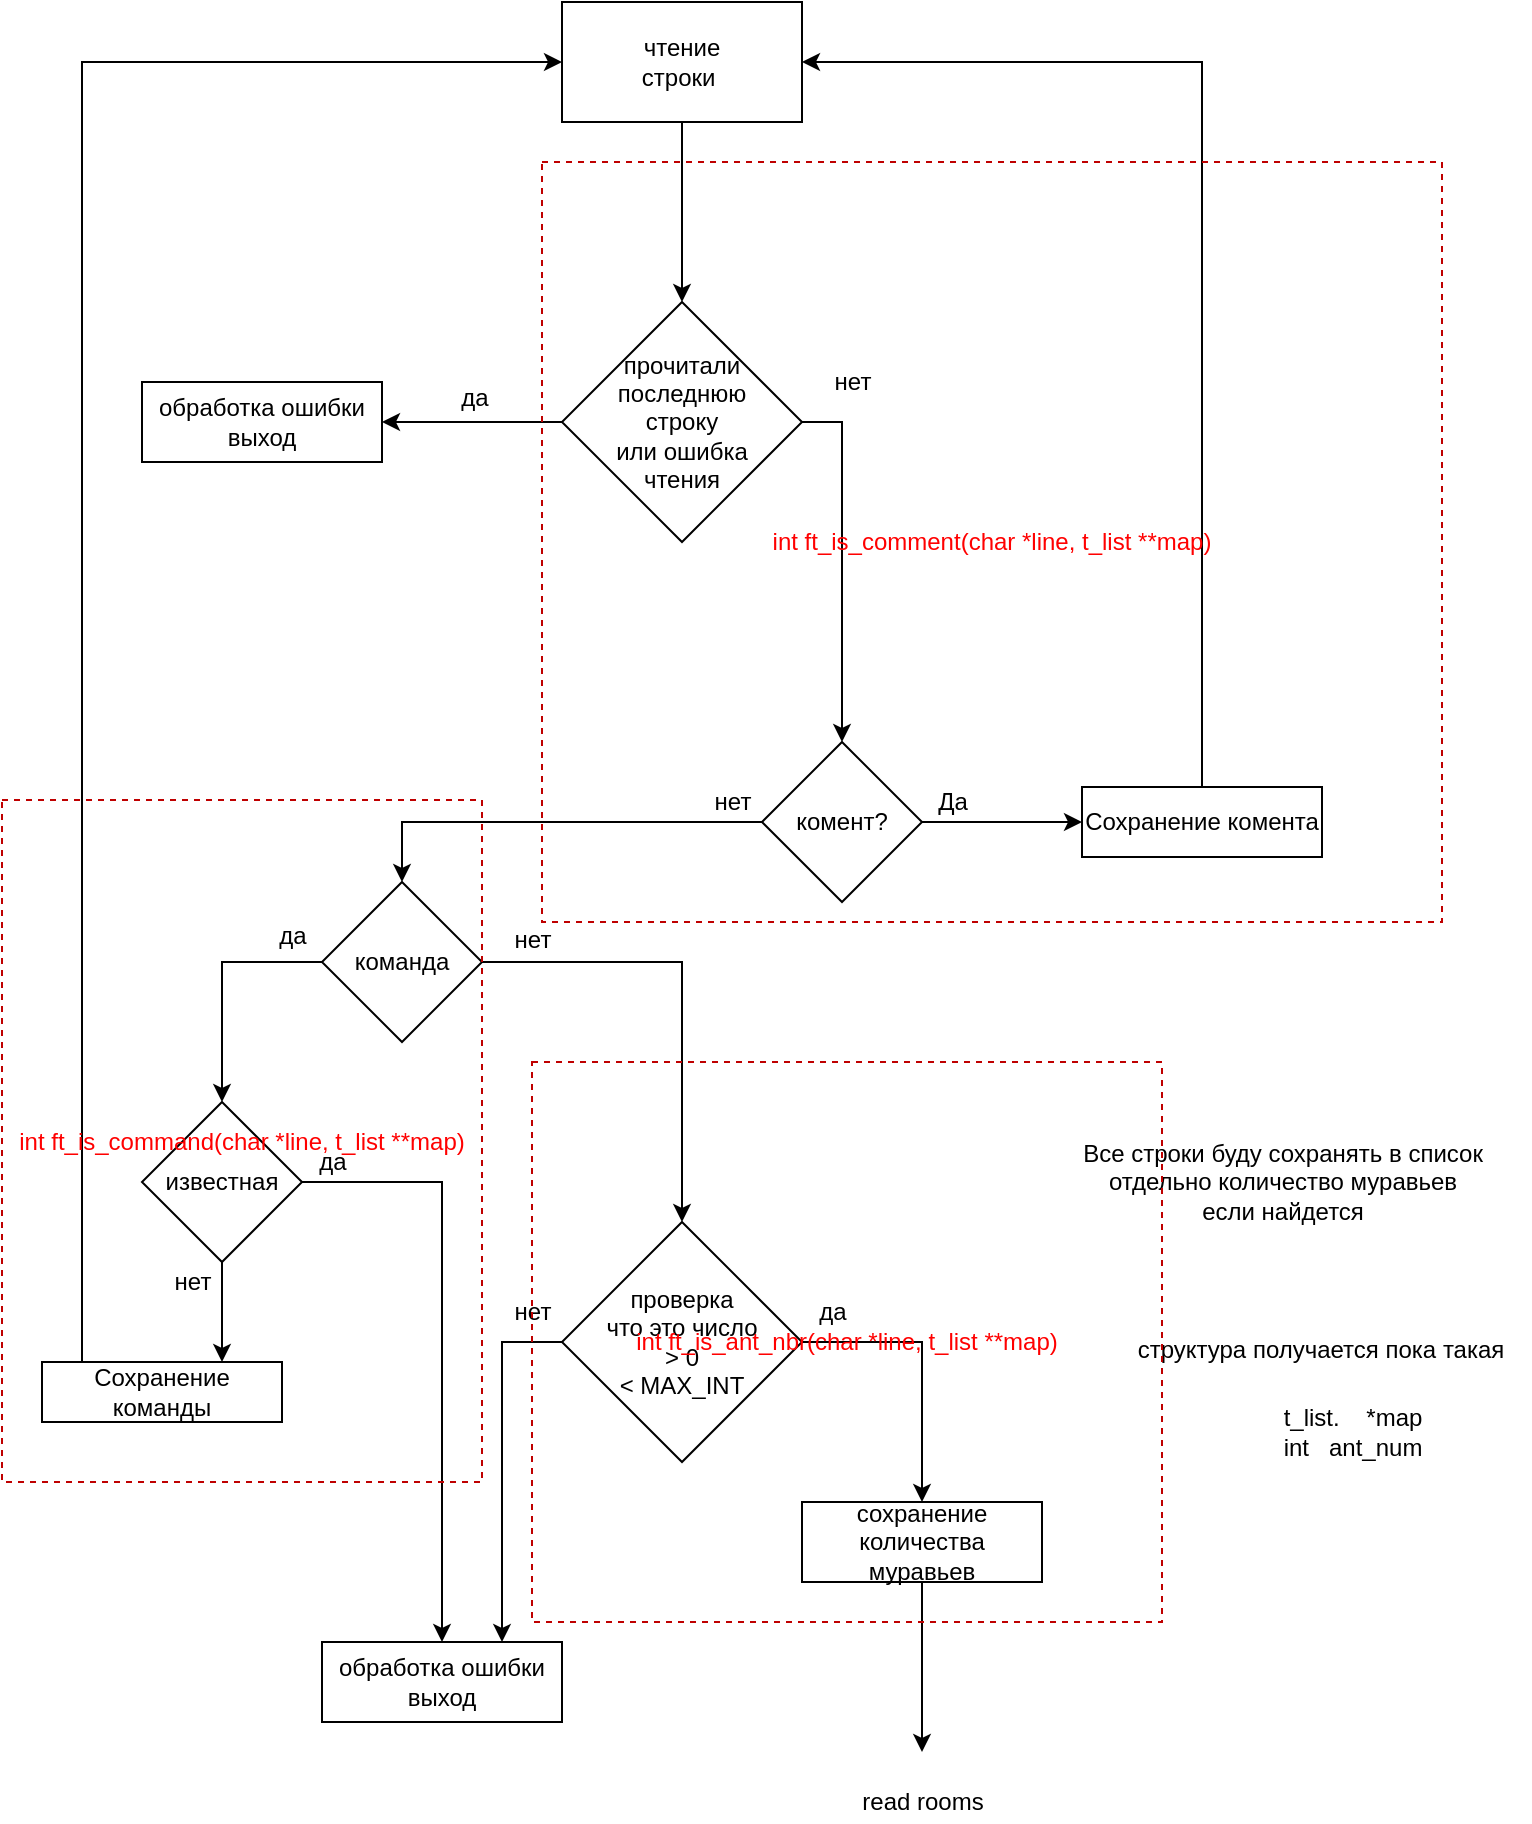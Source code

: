 <mxfile version="12.6.5" type="device" pages="4"><diagram id="mUdUbwiuOMYsVEFY_7jg" name="ft_map_read_ants"><mxGraphModel dx="1106" dy="861" grid="1" gridSize="10" guides="1" tooltips="1" connect="1" arrows="1" fold="1" page="1" pageScale="1" pageWidth="827" pageHeight="1169" math="0" shadow="0"><root><mxCell id="0"/><mxCell id="1" parent="0"/><mxCell id="KzQD66pSkWZfuL0t4W-g-1" style="edgeStyle=orthogonalEdgeStyle;rounded=0;orthogonalLoop=1;jettySize=auto;html=1;entryX=0.5;entryY=0;entryDx=0;entryDy=0;" parent="1" source="KzQD66pSkWZfuL0t4W-g-2" target="KzQD66pSkWZfuL0t4W-g-36" edge="1"><mxGeometry relative="1" as="geometry"/></mxCell><mxCell id="KzQD66pSkWZfuL0t4W-g-2" value="чтение&lt;br&gt;строки&amp;nbsp;" style="rounded=0;whiteSpace=wrap;html=1;" parent="1" vertex="1"><mxGeometry x="280" y="80" width="120" height="60" as="geometry"/></mxCell><mxCell id="KzQD66pSkWZfuL0t4W-g-3" style="edgeStyle=orthogonalEdgeStyle;rounded=0;orthogonalLoop=1;jettySize=auto;html=1;entryX=0.5;entryY=0;entryDx=0;entryDy=0;" parent="1" source="KzQD66pSkWZfuL0t4W-g-5" target="KzQD66pSkWZfuL0t4W-g-10" edge="1"><mxGeometry relative="1" as="geometry"><mxPoint x="460" y="830" as="targetPoint"/><Array as="points"><mxPoint x="460" y="750"/></Array></mxGeometry></mxCell><mxCell id="KzQD66pSkWZfuL0t4W-g-4" style="edgeStyle=orthogonalEdgeStyle;rounded=0;orthogonalLoop=1;jettySize=auto;html=1;exitX=0;exitY=0.5;exitDx=0;exitDy=0;" parent="1" source="KzQD66pSkWZfuL0t4W-g-5" target="KzQD66pSkWZfuL0t4W-g-8" edge="1"><mxGeometry relative="1" as="geometry"><mxPoint x="250" y="750" as="targetPoint"/><Array as="points"><mxPoint x="250" y="750"/></Array></mxGeometry></mxCell><mxCell id="KzQD66pSkWZfuL0t4W-g-5" value="&lt;span style=&quot;white-space: normal&quot;&gt;проверка &lt;br&gt;что это число&lt;br&gt;&amp;gt; 0&lt;br&gt;&amp;lt; MAX_INT&lt;br&gt;&lt;/span&gt;" style="rhombus;whiteSpace=wrap;html=1;" parent="1" vertex="1"><mxGeometry x="280" y="690" width="120" height="120" as="geometry"/></mxCell><mxCell id="KzQD66pSkWZfuL0t4W-g-6" value="да" style="text;html=1;align=center;verticalAlign=middle;resizable=0;points=[];autosize=1;" parent="1" vertex="1"><mxGeometry x="400" y="725" width="30" height="20" as="geometry"/></mxCell><mxCell id="KzQD66pSkWZfuL0t4W-g-7" value="нет" style="text;html=1;align=center;verticalAlign=middle;resizable=0;points=[];autosize=1;" parent="1" vertex="1"><mxGeometry x="250" y="725" width="30" height="20" as="geometry"/></mxCell><mxCell id="KzQD66pSkWZfuL0t4W-g-8" value="обработка ошибки&lt;br&gt;выход" style="rounded=0;whiteSpace=wrap;html=1;" parent="1" vertex="1"><mxGeometry x="160" y="900" width="120" height="40" as="geometry"/></mxCell><mxCell id="KzQD66pSkWZfuL0t4W-g-9" style="edgeStyle=orthogonalEdgeStyle;rounded=0;orthogonalLoop=1;jettySize=auto;html=1;" parent="1" source="KzQD66pSkWZfuL0t4W-g-10" edge="1"><mxGeometry relative="1" as="geometry"><mxPoint x="460" y="955" as="targetPoint"/></mxGeometry></mxCell><mxCell id="KzQD66pSkWZfuL0t4W-g-10" value="сохранение&lt;br&gt;количества&lt;br&gt;муравьев" style="rounded=0;whiteSpace=wrap;html=1;" parent="1" vertex="1"><mxGeometry x="400" y="830" width="120" height="40" as="geometry"/></mxCell><mxCell id="KzQD66pSkWZfuL0t4W-g-11" style="edgeStyle=orthogonalEdgeStyle;rounded=0;orthogonalLoop=1;jettySize=auto;html=1;" parent="1" source="KzQD66pSkWZfuL0t4W-g-13" target="KzQD66pSkWZfuL0t4W-g-17" edge="1"><mxGeometry relative="1" as="geometry"><mxPoint x="540" y="490" as="targetPoint"/></mxGeometry></mxCell><mxCell id="KzQD66pSkWZfuL0t4W-g-12" style="edgeStyle=orthogonalEdgeStyle;rounded=0;orthogonalLoop=1;jettySize=auto;html=1;entryX=0.5;entryY=0;entryDx=0;entryDy=0;" parent="1" source="KzQD66pSkWZfuL0t4W-g-13" target="KzQD66pSkWZfuL0t4W-g-20" edge="1"><mxGeometry relative="1" as="geometry"><mxPoint x="280" y="490" as="targetPoint"/></mxGeometry></mxCell><mxCell id="KzQD66pSkWZfuL0t4W-g-13" value="комент?" style="rhombus;whiteSpace=wrap;html=1;" parent="1" vertex="1"><mxGeometry x="380" y="450" width="80" height="80" as="geometry"/></mxCell><mxCell id="KzQD66pSkWZfuL0t4W-g-14" value="Да" style="text;html=1;align=center;verticalAlign=middle;resizable=0;points=[];autosize=1;" parent="1" vertex="1"><mxGeometry x="460" y="470" width="30" height="20" as="geometry"/></mxCell><mxCell id="KzQD66pSkWZfuL0t4W-g-15" value="нет" style="text;html=1;align=center;verticalAlign=middle;resizable=0;points=[];autosize=1;" parent="1" vertex="1"><mxGeometry x="350" y="470" width="30" height="20" as="geometry"/></mxCell><mxCell id="KzQD66pSkWZfuL0t4W-g-16" style="edgeStyle=orthogonalEdgeStyle;rounded=0;orthogonalLoop=1;jettySize=auto;html=1;entryX=1;entryY=0.5;entryDx=0;entryDy=0;" parent="1" source="KzQD66pSkWZfuL0t4W-g-17" target="KzQD66pSkWZfuL0t4W-g-2" edge="1"><mxGeometry relative="1" as="geometry"><Array as="points"><mxPoint x="600" y="110"/></Array></mxGeometry></mxCell><mxCell id="KzQD66pSkWZfuL0t4W-g-17" value="Сохранение комента" style="rounded=0;whiteSpace=wrap;html=1;" parent="1" vertex="1"><mxGeometry x="540" y="472.5" width="120" height="35" as="geometry"/></mxCell><mxCell id="KzQD66pSkWZfuL0t4W-g-18" style="edgeStyle=orthogonalEdgeStyle;rounded=0;orthogonalLoop=1;jettySize=auto;html=1;entryX=0.5;entryY=0;entryDx=0;entryDy=0;" parent="1" source="KzQD66pSkWZfuL0t4W-g-20" target="KzQD66pSkWZfuL0t4W-g-5" edge="1"><mxGeometry relative="1" as="geometry"><mxPoint x="360" y="590" as="targetPoint"/></mxGeometry></mxCell><mxCell id="KzQD66pSkWZfuL0t4W-g-19" style="edgeStyle=orthogonalEdgeStyle;rounded=0;orthogonalLoop=1;jettySize=auto;html=1;entryX=0.5;entryY=0;entryDx=0;entryDy=0;" parent="1" source="KzQD66pSkWZfuL0t4W-g-20" target="KzQD66pSkWZfuL0t4W-g-25" edge="1"><mxGeometry relative="1" as="geometry"/></mxCell><mxCell id="KzQD66pSkWZfuL0t4W-g-20" value="команда" style="rhombus;whiteSpace=wrap;html=1;" parent="1" vertex="1"><mxGeometry x="160" y="520" width="80" height="80" as="geometry"/></mxCell><mxCell id="KzQD66pSkWZfuL0t4W-g-21" value="да" style="text;html=1;align=center;verticalAlign=middle;resizable=0;points=[];autosize=1;" parent="1" vertex="1"><mxGeometry x="130" y="537" width="30" height="20" as="geometry"/></mxCell><mxCell id="KzQD66pSkWZfuL0t4W-g-22" value="нет" style="text;html=1;align=center;verticalAlign=middle;resizable=0;points=[];autosize=1;" parent="1" vertex="1"><mxGeometry x="250" y="539" width="30" height="20" as="geometry"/></mxCell><mxCell id="KzQD66pSkWZfuL0t4W-g-23" style="edgeStyle=orthogonalEdgeStyle;rounded=0;orthogonalLoop=1;jettySize=auto;html=1;entryX=0.5;entryY=0;entryDx=0;entryDy=0;" parent="1" source="KzQD66pSkWZfuL0t4W-g-25" target="KzQD66pSkWZfuL0t4W-g-8" edge="1"><mxGeometry relative="1" as="geometry"><mxPoint x="230" y="700" as="targetPoint"/></mxGeometry></mxCell><mxCell id="KzQD66pSkWZfuL0t4W-g-24" style="edgeStyle=orthogonalEdgeStyle;rounded=0;orthogonalLoop=1;jettySize=auto;html=1;entryX=0.75;entryY=0;entryDx=0;entryDy=0;" parent="1" source="KzQD66pSkWZfuL0t4W-g-25" target="KzQD66pSkWZfuL0t4W-g-29" edge="1"><mxGeometry relative="1" as="geometry"><mxPoint x="110" y="740" as="targetPoint"/></mxGeometry></mxCell><mxCell id="KzQD66pSkWZfuL0t4W-g-25" value="известная" style="rhombus;whiteSpace=wrap;html=1;" parent="1" vertex="1"><mxGeometry x="70" y="630" width="80" height="80" as="geometry"/></mxCell><mxCell id="KzQD66pSkWZfuL0t4W-g-26" value="да" style="text;html=1;align=center;verticalAlign=middle;resizable=0;points=[];autosize=1;" parent="1" vertex="1"><mxGeometry x="150" y="650" width="30" height="20" as="geometry"/></mxCell><mxCell id="KzQD66pSkWZfuL0t4W-g-27" value="нет" style="text;html=1;align=center;verticalAlign=middle;resizable=0;points=[];autosize=1;" parent="1" vertex="1"><mxGeometry x="80" y="710" width="30" height="20" as="geometry"/></mxCell><mxCell id="KzQD66pSkWZfuL0t4W-g-28" style="edgeStyle=orthogonalEdgeStyle;rounded=0;orthogonalLoop=1;jettySize=auto;html=1;entryX=0;entryY=0.5;entryDx=0;entryDy=0;" parent="1" source="KzQD66pSkWZfuL0t4W-g-29" target="KzQD66pSkWZfuL0t4W-g-2" edge="1"><mxGeometry relative="1" as="geometry"><Array as="points"><mxPoint x="40" y="110"/></Array></mxGeometry></mxCell><mxCell id="KzQD66pSkWZfuL0t4W-g-29" value="Сохранение&lt;br&gt;команды" style="rounded=0;whiteSpace=wrap;html=1;" parent="1" vertex="1"><mxGeometry x="20" y="760" width="120" height="30" as="geometry"/></mxCell><mxCell id="KzQD66pSkWZfuL0t4W-g-30" value="read rooms" style="text;html=1;align=center;verticalAlign=middle;resizable=0;points=[];autosize=1;" parent="1" vertex="1"><mxGeometry x="420" y="970" width="80" height="20" as="geometry"/></mxCell><mxCell id="KzQD66pSkWZfuL0t4W-g-31" value="Все строки буду сохранять в список&lt;br&gt;отдельно количество муравьев&lt;br&gt;если найдется" style="text;html=1;align=center;verticalAlign=middle;resizable=0;points=[];autosize=1;" parent="1" vertex="1"><mxGeometry x="530" y="645" width="220" height="50" as="geometry"/></mxCell><mxCell id="KzQD66pSkWZfuL0t4W-g-32" value="структура получается пока такая" style="text;html=1;align=center;verticalAlign=middle;resizable=0;points=[];autosize=1;" parent="1" vertex="1"><mxGeometry x="554" y="744" width="210" height="20" as="geometry"/></mxCell><mxCell id="KzQD66pSkWZfuL0t4W-g-33" value="t_list.&amp;nbsp; &amp;nbsp; *map&lt;br&gt;int&amp;nbsp; &amp;nbsp;ant_num" style="text;html=1;align=center;verticalAlign=middle;resizable=0;points=[];autosize=1;" parent="1" vertex="1"><mxGeometry x="635" y="780" width="80" height="30" as="geometry"/></mxCell><mxCell id="KzQD66pSkWZfuL0t4W-g-34" style="edgeStyle=orthogonalEdgeStyle;rounded=0;orthogonalLoop=1;jettySize=auto;html=1;entryX=0.5;entryY=0;entryDx=0;entryDy=0;exitX=1;exitY=0.5;exitDx=0;exitDy=0;" parent="1" source="KzQD66pSkWZfuL0t4W-g-36" target="KzQD66pSkWZfuL0t4W-g-13" edge="1"><mxGeometry relative="1" as="geometry"/></mxCell><mxCell id="KzQD66pSkWZfuL0t4W-g-35" style="edgeStyle=orthogonalEdgeStyle;rounded=0;orthogonalLoop=1;jettySize=auto;html=1;exitX=0;exitY=0.5;exitDx=0;exitDy=0;" parent="1" source="KzQD66pSkWZfuL0t4W-g-36" target="KzQD66pSkWZfuL0t4W-g-39" edge="1"><mxGeometry relative="1" as="geometry"><mxPoint x="200" y="290" as="targetPoint"/></mxGeometry></mxCell><mxCell id="KzQD66pSkWZfuL0t4W-g-36" value="прочитали&lt;br&gt;последнюю&lt;br&gt;строку&lt;br&gt;или ошибка &lt;br&gt;чтения" style="rhombus;whiteSpace=wrap;html=1;" parent="1" vertex="1"><mxGeometry x="280" y="230" width="120" height="120" as="geometry"/></mxCell><mxCell id="KzQD66pSkWZfuL0t4W-g-37" value="нет" style="text;html=1;align=center;verticalAlign=middle;resizable=0;points=[];autosize=1;" parent="1" vertex="1"><mxGeometry x="410" y="260" width="30" height="20" as="geometry"/></mxCell><mxCell id="KzQD66pSkWZfuL0t4W-g-38" value="да" style="text;html=1;align=center;verticalAlign=middle;resizable=0;points=[];autosize=1;" parent="1" vertex="1"><mxGeometry x="221" y="268" width="30" height="20" as="geometry"/></mxCell><mxCell id="KzQD66pSkWZfuL0t4W-g-39" value="обработка ошибки&lt;br&gt;выход" style="rounded=0;whiteSpace=wrap;html=1;" parent="1" vertex="1"><mxGeometry x="70" y="270" width="120" height="40" as="geometry"/></mxCell><mxCell id="MbJLpTA5UsfhVshc_Wu1-1" value="&lt;font color=&quot;#ff0000&quot;&gt;int ft_is_command(char *line, t_list **map)&lt;br&gt;&lt;/font&gt;" style="rounded=0;whiteSpace=wrap;html=1;fillColor=none;dashed=1;strokeColor=#BF0000;" parent="1" vertex="1"><mxGeometry y="479" width="240" height="341" as="geometry"/></mxCell><mxCell id="MbJLpTA5UsfhVshc_Wu1-2" value="&lt;font color=&quot;#ff0000&quot;&gt;int ft_is_comment(char *line, t_list **map)&lt;br&gt;&lt;/font&gt;" style="rounded=0;whiteSpace=wrap;html=1;fillColor=none;dashed=1;strokeColor=#BF0000;" parent="1" vertex="1"><mxGeometry x="270" y="160" width="450" height="380" as="geometry"/></mxCell><mxCell id="MbJLpTA5UsfhVshc_Wu1-4" value="&lt;font color=&quot;#ff0000&quot;&gt;int ft_is_ant_nbr(char *line, t_list **map)&lt;br&gt;&lt;/font&gt;" style="rounded=0;whiteSpace=wrap;html=1;fillColor=none;dashed=1;strokeColor=#BF0000;" parent="1" vertex="1"><mxGeometry x="265" y="610" width="315" height="280" as="geometry"/></mxCell></root></mxGraphModel></diagram><diagram name="ft_map_read_rooms" id="iwRmL8kSQZppbc-XSp8I"><mxGraphModel dx="1106" dy="861" grid="1" gridSize="10" guides="1" tooltips="1" connect="1" arrows="1" fold="1" page="1" pageScale="1" pageWidth="827" pageHeight="1169" math="0" shadow="0"><root><mxCell id="Oa242Z7_WTcuIT0-0rCn-0"/><mxCell id="Oa242Z7_WTcuIT0-0rCn-1" parent="Oa242Z7_WTcuIT0-0rCn-0"/><mxCell id="dshe5Q9p5xukZQHaXTJ_-2" style="edgeStyle=orthogonalEdgeStyle;rounded=0;orthogonalLoop=1;jettySize=auto;html=1;entryX=0.5;entryY=0;entryDx=0;entryDy=0;exitX=0.5;exitY=1;exitDx=0;exitDy=0;" parent="Oa242Z7_WTcuIT0-0rCn-1" source="WYlDhiEsvT-GmR6wyyNF-0" target="dshe5Q9p5xukZQHaXTJ_-0" edge="1"><mxGeometry relative="1" as="geometry"><mxPoint x="499.33" y="110" as="sourcePoint"/></mxGeometry></mxCell><mxCell id="Oa242Z7_WTcuIT0-0rCn-51" style="edgeStyle=orthogonalEdgeStyle;rounded=0;orthogonalLoop=1;jettySize=auto;html=1;exitX=0;exitY=0.5;exitDx=0;exitDy=0;entryX=0.5;entryY=0;entryDx=0;entryDy=0;" parent="Oa242Z7_WTcuIT0-0rCn-1" target="Oa242Z7_WTcuIT0-0rCn-52" edge="1"><mxGeometry relative="1" as="geometry"><mxPoint x="480.0" y="820" as="targetPoint"/><Array as="points"><mxPoint x="450.0" y="830"/></Array><mxPoint x="589.0" y="830" as="sourcePoint"/></mxGeometry></mxCell><mxCell id="Oa242Z7_WTcuIT0-0rCn-6" value="&lt;span style=&quot;white-space: normal&quot;&gt;&lt;b&gt;проверка&lt;br&gt;комнаты&lt;/b&gt;&amp;nbsp;&amp;nbsp;&lt;br&gt;начало строки&lt;br&gt;не пробел и не L&lt;br&gt;количество&lt;br&gt;слов 3&lt;br&gt;2 и 3 int&lt;br&gt;&lt;/span&gt;" style="rhombus;whiteSpace=wrap;html=1;" parent="Oa242Z7_WTcuIT0-0rCn-1" vertex="1"><mxGeometry x="508.33" y="760" width="160" height="140" as="geometry"/></mxCell><mxCell id="Oa242Z7_WTcuIT0-0rCn-7" value="да" style="text;html=1;align=center;verticalAlign=middle;resizable=0;points=[];autosize=1;" parent="Oa242Z7_WTcuIT0-0rCn-1" vertex="1"><mxGeometry x="668.33" y="810" width="30" height="20" as="geometry"/></mxCell><mxCell id="Oa242Z7_WTcuIT0-0rCn-8" value="нет" style="text;html=1;align=center;verticalAlign=middle;resizable=0;points=[];autosize=1;" parent="Oa242Z7_WTcuIT0-0rCn-1" vertex="1"><mxGeometry x="480.0" y="810" width="30" height="20" as="geometry"/></mxCell><mxCell id="Oa242Z7_WTcuIT0-0rCn-9" value="обработка ошибки&lt;br&gt;выход" style="rounded=0;whiteSpace=wrap;html=1;" parent="Oa242Z7_WTcuIT0-0rCn-1" vertex="1"><mxGeometry x="260" y="1050" width="120" height="40" as="geometry"/></mxCell><mxCell id="Oa242Z7_WTcuIT0-0rCn-10" style="edgeStyle=orthogonalEdgeStyle;rounded=0;orthogonalLoop=1;jettySize=auto;html=1;entryX=0.5;entryY=0;entryDx=0;entryDy=0;" parent="Oa242Z7_WTcuIT0-0rCn-1" source="Oa242Z7_WTcuIT0-0rCn-11" target="WYlDhiEsvT-GmR6wyyNF-0" edge="1"><mxGeometry relative="1" as="geometry"><mxPoint x="499.33" y="50" as="targetPoint"/><Array as="points"><mxPoint x="789.33" y="30"/><mxPoint x="499.33" y="30"/></Array></mxGeometry></mxCell><mxCell id="Oa242Z7_WTcuIT0-0rCn-11" value="сохранение комнаты" style="rounded=0;whiteSpace=wrap;html=1;" parent="Oa242Z7_WTcuIT0-0rCn-1" vertex="1"><mxGeometry x="704.33" y="810" width="120" height="40" as="geometry"/></mxCell><mxCell id="Oa242Z7_WTcuIT0-0rCn-12" style="edgeStyle=orthogonalEdgeStyle;rounded=0;orthogonalLoop=1;jettySize=auto;html=1;" parent="Oa242Z7_WTcuIT0-0rCn-1" source="Oa242Z7_WTcuIT0-0rCn-14" target="Oa242Z7_WTcuIT0-0rCn-18" edge="1"><mxGeometry relative="1" as="geometry"><mxPoint x="699.33" y="300" as="targetPoint"/></mxGeometry></mxCell><mxCell id="Oa242Z7_WTcuIT0-0rCn-13" style="edgeStyle=orthogonalEdgeStyle;rounded=0;orthogonalLoop=1;jettySize=auto;html=1;entryX=0.5;entryY=0;entryDx=0;entryDy=0;" parent="Oa242Z7_WTcuIT0-0rCn-1" source="Oa242Z7_WTcuIT0-0rCn-14" target="Oa242Z7_WTcuIT0-0rCn-21" edge="1"><mxGeometry relative="1" as="geometry"><mxPoint x="439.33" y="300" as="targetPoint"/></mxGeometry></mxCell><mxCell id="Oa242Z7_WTcuIT0-0rCn-14" value="комент?" style="rhombus;whiteSpace=wrap;html=1;" parent="Oa242Z7_WTcuIT0-0rCn-1" vertex="1"><mxGeometry x="539.33" y="260" width="80" height="80" as="geometry"/></mxCell><mxCell id="Oa242Z7_WTcuIT0-0rCn-15" value="Да" style="text;html=1;align=center;verticalAlign=middle;resizable=0;points=[];autosize=1;" parent="Oa242Z7_WTcuIT0-0rCn-1" vertex="1"><mxGeometry x="619.33" y="280" width="30" height="20" as="geometry"/></mxCell><mxCell id="Oa242Z7_WTcuIT0-0rCn-16" value="нет" style="text;html=1;align=center;verticalAlign=middle;resizable=0;points=[];autosize=1;" parent="Oa242Z7_WTcuIT0-0rCn-1" vertex="1"><mxGeometry x="509.33" y="280" width="30" height="20" as="geometry"/></mxCell><mxCell id="Oa242Z7_WTcuIT0-0rCn-17" style="edgeStyle=orthogonalEdgeStyle;rounded=0;orthogonalLoop=1;jettySize=auto;html=1;entryX=1;entryY=0.5;entryDx=0;entryDy=0;" parent="Oa242Z7_WTcuIT0-0rCn-1" source="Oa242Z7_WTcuIT0-0rCn-18" edge="1"><mxGeometry relative="1" as="geometry"><Array as="points"><mxPoint x="709.33" y="80"/></Array><mxPoint x="559.33" y="80" as="targetPoint"/></mxGeometry></mxCell><mxCell id="Oa242Z7_WTcuIT0-0rCn-18" value="Сохранение комента" style="rounded=0;whiteSpace=wrap;html=1;" parent="Oa242Z7_WTcuIT0-0rCn-1" vertex="1"><mxGeometry x="654.33" y="282.5" width="120" height="35" as="geometry"/></mxCell><mxCell id="Oa242Z7_WTcuIT0-0rCn-19" style="edgeStyle=orthogonalEdgeStyle;rounded=0;orthogonalLoop=1;jettySize=auto;html=1;entryX=0.5;entryY=0;entryDx=0;entryDy=0;" parent="Oa242Z7_WTcuIT0-0rCn-1" source="Oa242Z7_WTcuIT0-0rCn-21" target="Oa242Z7_WTcuIT0-0rCn-6" edge="1"><mxGeometry relative="1" as="geometry"><mxPoint x="519.33" y="400" as="targetPoint"/><Array as="points"><mxPoint x="588.33" y="370"/></Array></mxGeometry></mxCell><mxCell id="Oa242Z7_WTcuIT0-0rCn-20" style="edgeStyle=orthogonalEdgeStyle;rounded=0;orthogonalLoop=1;jettySize=auto;html=1;entryX=0.5;entryY=0;entryDx=0;entryDy=0;" parent="Oa242Z7_WTcuIT0-0rCn-1" source="Oa242Z7_WTcuIT0-0rCn-21" target="Oa242Z7_WTcuIT0-0rCn-26" edge="1"><mxGeometry relative="1" as="geometry"/></mxCell><mxCell id="Oa242Z7_WTcuIT0-0rCn-21" value="команда" style="rhombus;whiteSpace=wrap;html=1;" parent="Oa242Z7_WTcuIT0-0rCn-1" vertex="1"><mxGeometry x="319.33" y="330" width="80" height="80" as="geometry"/></mxCell><mxCell id="Oa242Z7_WTcuIT0-0rCn-22" value="да" style="text;html=1;align=center;verticalAlign=middle;resizable=0;points=[];autosize=1;" parent="Oa242Z7_WTcuIT0-0rCn-1" vertex="1"><mxGeometry x="289.33" y="347" width="30" height="20" as="geometry"/></mxCell><mxCell id="Oa242Z7_WTcuIT0-0rCn-23" value="нет" style="text;html=1;align=center;verticalAlign=middle;resizable=0;points=[];autosize=1;" parent="Oa242Z7_WTcuIT0-0rCn-1" vertex="1"><mxGeometry x="409.33" y="349" width="30" height="20" as="geometry"/></mxCell><mxCell id="Oa242Z7_WTcuIT0-0rCn-25" style="edgeStyle=orthogonalEdgeStyle;rounded=0;orthogonalLoop=1;jettySize=auto;html=1;entryX=0.751;entryY=-0.119;entryDx=0;entryDy=0;entryPerimeter=0;" parent="Oa242Z7_WTcuIT0-0rCn-1" source="Oa242Z7_WTcuIT0-0rCn-26" target="Oa242Z7_WTcuIT0-0rCn-30" edge="1"><mxGeometry relative="1" as="geometry"><mxPoint x="199.33" y="570" as="targetPoint"/></mxGeometry></mxCell><mxCell id="Oa242Z7_WTcuIT0-0rCn-40" style="edgeStyle=orthogonalEdgeStyle;rounded=0;orthogonalLoop=1;jettySize=auto;html=1;entryX=0.5;entryY=0;entryDx=0;entryDy=0;" parent="Oa242Z7_WTcuIT0-0rCn-1" source="Oa242Z7_WTcuIT0-0rCn-26" target="Oa242Z7_WTcuIT0-0rCn-37" edge="1"><mxGeometry relative="1" as="geometry"><Array as="points"><mxPoint x="269.33" y="480"/><mxPoint x="369.33" y="480"/></Array></mxGeometry></mxCell><mxCell id="Oa242Z7_WTcuIT0-0rCn-26" value="известная" style="rhombus;whiteSpace=wrap;html=1;" parent="Oa242Z7_WTcuIT0-0rCn-1" vertex="1"><mxGeometry x="229.33" y="440" width="80" height="80" as="geometry"/></mxCell><mxCell id="Oa242Z7_WTcuIT0-0rCn-27" value="да" style="text;html=1;align=center;verticalAlign=middle;resizable=0;points=[];autosize=1;" parent="Oa242Z7_WTcuIT0-0rCn-1" vertex="1"><mxGeometry x="309.33" y="450" width="30" height="20" as="geometry"/></mxCell><mxCell id="Oa242Z7_WTcuIT0-0rCn-28" value="нет" style="text;html=1;align=center;verticalAlign=middle;resizable=0;points=[];autosize=1;" parent="Oa242Z7_WTcuIT0-0rCn-1" vertex="1"><mxGeometry x="239.33" y="520" width="30" height="20" as="geometry"/></mxCell><mxCell id="Oa242Z7_WTcuIT0-0rCn-29" style="edgeStyle=orthogonalEdgeStyle;rounded=0;orthogonalLoop=1;jettySize=auto;html=1;entryX=0;entryY=0.5;entryDx=0;entryDy=0;" parent="Oa242Z7_WTcuIT0-0rCn-1" source="Oa242Z7_WTcuIT0-0rCn-30" edge="1"><mxGeometry relative="1" as="geometry"><Array as="points"><mxPoint x="189.33" y="495"/><mxPoint x="189.33" y="80"/></Array><mxPoint x="439.33" y="80" as="targetPoint"/></mxGeometry></mxCell><mxCell id="Oa242Z7_WTcuIT0-0rCn-30" value="Сохранение&lt;br&gt;команды" style="rounded=0;whiteSpace=wrap;html=1;" parent="Oa242Z7_WTcuIT0-0rCn-1" vertex="1"><mxGeometry x="179.33" y="570" width="120" height="30" as="geometry"/></mxCell><mxCell id="Oa242Z7_WTcuIT0-0rCn-46" style="edgeStyle=orthogonalEdgeStyle;rounded=0;orthogonalLoop=1;jettySize=auto;html=1;entryX=1;entryY=0.5;entryDx=0;entryDy=0;exitX=0;exitY=0.5;exitDx=0;exitDy=0;" parent="Oa242Z7_WTcuIT0-0rCn-1" source="Oa242Z7_WTcuIT0-0rCn-37" target="MWthRUxrDXDJZdMXSeZ4-1" edge="1"><mxGeometry relative="1" as="geometry"><mxPoint x="449.33" y="620" as="targetPoint"/><Array as="points"/><mxPoint x="49.33" y="690" as="sourcePoint"/></mxGeometry></mxCell><mxCell id="MWthRUxrDXDJZdMXSeZ4-27" style="edgeStyle=orthogonalEdgeStyle;rounded=0;orthogonalLoop=1;jettySize=auto;html=1;entryX=0.5;entryY=0;entryDx=0;entryDy=0;exitX=1;exitY=0.5;exitDx=0;exitDy=0;" parent="Oa242Z7_WTcuIT0-0rCn-1" source="Oa242Z7_WTcuIT0-0rCn-37" target="Oa242Z7_WTcuIT0-0rCn-9" edge="1"><mxGeometry relative="1" as="geometry"><Array as="points"><mxPoint x="419" y="660"/><mxPoint x="419" y="750"/><mxPoint x="320" y="750"/></Array></mxGeometry></mxCell><mxCell id="Oa242Z7_WTcuIT0-0rCn-37" value="Уникальная?&lt;br&gt;(или уже &lt;br&gt;встречалась)" style="rhombus;whiteSpace=wrap;html=1;" parent="Oa242Z7_WTcuIT0-0rCn-1" vertex="1"><mxGeometry x="254.33" y="600" width="140" height="120" as="geometry"/></mxCell><mxCell id="Oa242Z7_WTcuIT0-0rCn-44" value="да" style="text;html=1;align=center;verticalAlign=middle;resizable=0;points=[];autosize=1;" parent="Oa242Z7_WTcuIT0-0rCn-1" vertex="1"><mxGeometry x="219.33" y="630" width="30" height="20" as="geometry"/></mxCell><mxCell id="Oa242Z7_WTcuIT0-0rCn-48" value="нет" style="text;html=1;align=center;verticalAlign=middle;resizable=0;points=[];autosize=1;" parent="Oa242Z7_WTcuIT0-0rCn-1" vertex="1"><mxGeometry x="394.33" y="630" width="30" height="20" as="geometry"/></mxCell><mxCell id="Oa242Z7_WTcuIT0-0rCn-49" value="Чтение строки&lt;br&gt;" style="rounded=0;whiteSpace=wrap;html=1;" parent="Oa242Z7_WTcuIT0-0rCn-1" vertex="1"><mxGeometry x="99.33" y="740" width="120" height="40" as="geometry"/></mxCell><mxCell id="Oa242Z7_WTcuIT0-0rCn-53" style="edgeStyle=orthogonalEdgeStyle;rounded=0;orthogonalLoop=1;jettySize=auto;html=1;entryX=0.5;entryY=0;entryDx=0;entryDy=0;exitX=1;exitY=0.5;exitDx=0;exitDy=0;" parent="Oa242Z7_WTcuIT0-0rCn-1" source="Oa242Z7_WTcuIT0-0rCn-52" target="Oa242Z7_WTcuIT0-0rCn-68" edge="1"><mxGeometry relative="1" as="geometry"><mxPoint x="590" y="1170" as="targetPoint"/><Array as="points"><mxPoint x="570" y="930"/></Array></mxGeometry></mxCell><mxCell id="Oa242Z7_WTcuIT0-0rCn-56" style="edgeStyle=orthogonalEdgeStyle;rounded=0;orthogonalLoop=1;jettySize=auto;html=1;exitX=0;exitY=0.5;exitDx=0;exitDy=0;" parent="Oa242Z7_WTcuIT0-0rCn-1" source="Oa242Z7_WTcuIT0-0rCn-52" target="Oa242Z7_WTcuIT0-0rCn-9" edge="1"><mxGeometry relative="1" as="geometry"><mxPoint x="440.0" y="1040" as="targetPoint"/><Array as="points"><mxPoint x="360.0" y="930"/></Array></mxGeometry></mxCell><mxCell id="Oa242Z7_WTcuIT0-0rCn-52" value="проверка строки на валидную связь" style="rhombus;whiteSpace=wrap;html=1;" parent="Oa242Z7_WTcuIT0-0rCn-1" vertex="1"><mxGeometry x="380.0" y="870" width="140" height="120" as="geometry"/></mxCell><mxCell id="Oa242Z7_WTcuIT0-0rCn-54" value="да" style="text;html=1;align=center;verticalAlign=middle;resizable=0;points=[];autosize=1;" parent="Oa242Z7_WTcuIT0-0rCn-1" vertex="1"><mxGeometry x="514.58" y="910" width="30" height="20" as="geometry"/></mxCell><mxCell id="Oa242Z7_WTcuIT0-0rCn-55" value="read links" style="text;html=1;align=center;verticalAlign=middle;resizable=0;points=[];autosize=1;" parent="Oa242Z7_WTcuIT0-0rCn-1" vertex="1"><mxGeometry x="613" y="1140" width="70" height="20" as="geometry"/></mxCell><mxCell id="Oa242Z7_WTcuIT0-0rCn-57" value="нет" style="text;html=1;align=center;verticalAlign=middle;resizable=0;points=[];autosize=1;" parent="Oa242Z7_WTcuIT0-0rCn-1" vertex="1"><mxGeometry x="352.5" y="910" width="30" height="20" as="geometry"/></mxCell><mxCell id="Oa242Z7_WTcuIT0-0rCn-59" value="" style="endArrow=classic;html=1;entryX=0.5;entryY=0;entryDx=0;entryDy=0;exitX=0.5;exitY=1;exitDx=0;exitDy=0;" parent="Oa242Z7_WTcuIT0-0rCn-1" source="Oa242Z7_WTcuIT0-0rCn-49" target="MWthRUxrDXDJZdMXSeZ4-18" edge="1"><mxGeometry width="50" height="50" relative="1" as="geometry"><mxPoint x="39.33" y="779.999" as="sourcePoint"/><mxPoint x="-20.67" y="859.09" as="targetPoint"/></mxGeometry></mxCell><mxCell id="Oa242Z7_WTcuIT0-0rCn-69" style="edgeStyle=orthogonalEdgeStyle;rounded=0;orthogonalLoop=1;jettySize=auto;html=1;" parent="Oa242Z7_WTcuIT0-0rCn-1" source="Oa242Z7_WTcuIT0-0rCn-68" target="MWthRUxrDXDJZdMXSeZ4-14" edge="1"><mxGeometry relative="1" as="geometry"><mxPoint x="570" y="1050" as="targetPoint"/></mxGeometry></mxCell><mxCell id="Oa242Z7_WTcuIT0-0rCn-68" value="сохранение связи" style="rounded=0;whiteSpace=wrap;html=1;" parent="Oa242Z7_WTcuIT0-0rCn-1" vertex="1"><mxGeometry x="510.0" y="955" width="120" height="40" as="geometry"/></mxCell><mxCell id="dshe5Q9p5xukZQHaXTJ_-1" style="edgeStyle=orthogonalEdgeStyle;rounded=0;orthogonalLoop=1;jettySize=auto;html=1;entryX=0.5;entryY=0;entryDx=0;entryDy=0;exitX=1;exitY=0.5;exitDx=0;exitDy=0;" parent="Oa242Z7_WTcuIT0-0rCn-1" source="dshe5Q9p5xukZQHaXTJ_-0" target="Oa242Z7_WTcuIT0-0rCn-14" edge="1"><mxGeometry relative="1" as="geometry"/></mxCell><mxCell id="dshe5Q9p5xukZQHaXTJ_-4" value="" style="edgeStyle=orthogonalEdgeStyle;rounded=0;orthogonalLoop=1;jettySize=auto;html=1;" parent="Oa242Z7_WTcuIT0-0rCn-1" source="dshe5Q9p5xukZQHaXTJ_-0" target="dshe5Q9p5xukZQHaXTJ_-5" edge="1"><mxGeometry relative="1" as="geometry"><mxPoint x="359.33" y="190.0" as="targetPoint"/></mxGeometry></mxCell><mxCell id="dshe5Q9p5xukZQHaXTJ_-0" value="ошибка &lt;br&gt;чтения&lt;br&gt;или&lt;br&gt;конец" style="rhombus;whiteSpace=wrap;html=1;" parent="Oa242Z7_WTcuIT0-0rCn-1" vertex="1"><mxGeometry x="439.33" y="130" width="120" height="120" as="geometry"/></mxCell><mxCell id="dshe5Q9p5xukZQHaXTJ_-5" value="Обработка ошибки&lt;br&gt;выход" style="rounded=0;whiteSpace=wrap;html=1;" parent="Oa242Z7_WTcuIT0-0rCn-1" vertex="1"><mxGeometry x="255.33" y="170" width="120" height="40" as="geometry"/></mxCell><mxCell id="WYlDhiEsvT-GmR6wyyNF-0" value="чтение&lt;br&gt;строки&amp;nbsp;" style="rounded=0;whiteSpace=wrap;html=1;" parent="Oa242Z7_WTcuIT0-0rCn-1" vertex="1"><mxGeometry x="439.33" y="60" width="120" height="40" as="geometry"/></mxCell><mxCell id="WYlDhiEsvT-GmR6wyyNF-3" value="да" style="text;html=1;align=center;verticalAlign=middle;resizable=0;points=[];autosize=1;" parent="Oa242Z7_WTcuIT0-0rCn-1" vertex="1"><mxGeometry x="409.33" y="170" width="30" height="20" as="geometry"/></mxCell><mxCell id="WYlDhiEsvT-GmR6wyyNF-4" value="нет" style="text;html=1;align=center;verticalAlign=middle;resizable=0;points=[];autosize=1;" parent="Oa242Z7_WTcuIT0-0rCn-1" vertex="1"><mxGeometry x="559.33" y="170" width="30" height="20" as="geometry"/></mxCell><mxCell id="2L6_bOrPRSzu9XZhKnPY-0" value="&lt;font color=&quot;#ff0000&quot;&gt;&lt;font style=&quot;font-size: 20px&quot;&gt;int ft_is_comment(char *line, t_list **map)&lt;br&gt;&lt;/font&gt;&lt;br&gt;&lt;br&gt;&lt;br&gt;&lt;br&gt;&lt;br&gt;&lt;br&gt;&lt;br&gt;&lt;br&gt;&lt;br&gt;&lt;br&gt;&lt;/font&gt;" style="rounded=0;whiteSpace=wrap;html=1;fillColor=none;dashed=1;strokeColor=#BF0000;" parent="Oa242Z7_WTcuIT0-0rCn-1" vertex="1"><mxGeometry x="229.33" y="97.5" width="570.67" height="232.5" as="geometry"/></mxCell><mxCell id="MWthRUxrDXDJZdMXSeZ4-0" value="&lt;font color=&quot;#ff0000&quot;&gt;&lt;font style=&quot;font-size: 20px&quot;&gt;int ft_is_command(char *line, t_list **map)&lt;br&gt;&lt;/font&gt;&lt;br&gt;&lt;br&gt;&lt;br&gt;&lt;br&gt;&lt;br&gt;&lt;/font&gt;" style="rounded=0;whiteSpace=wrap;html=1;fillColor=none;dashed=1;strokeColor=#BF0000;" parent="Oa242Z7_WTcuIT0-0rCn-1" vertex="1"><mxGeometry x="70" y="310" width="410" height="300" as="geometry"/></mxCell><mxCell id="MWthRUxrDXDJZdMXSeZ4-4" style="edgeStyle=orthogonalEdgeStyle;rounded=0;orthogonalLoop=1;jettySize=auto;html=1;entryX=0.5;entryY=0;entryDx=0;entryDy=0;" parent="Oa242Z7_WTcuIT0-0rCn-1" source="MWthRUxrDXDJZdMXSeZ4-1" target="Oa242Z7_WTcuIT0-0rCn-49" edge="1"><mxGeometry relative="1" as="geometry"/></mxCell><mxCell id="MWthRUxrDXDJZdMXSeZ4-1" value="Сохранение&lt;br&gt;команды" style="rounded=0;whiteSpace=wrap;html=1;" parent="Oa242Z7_WTcuIT0-0rCn-1" vertex="1"><mxGeometry x="99.33" y="640" width="120" height="40" as="geometry"/></mxCell><mxCell id="MWthRUxrDXDJZdMXSeZ4-6" value="&lt;font color=&quot;#ff0000&quot;&gt;&lt;font style=&quot;font-size: 20px&quot;&gt;&lt;br&gt;&lt;br&gt;&lt;br&gt;&lt;br&gt;int ft_is_unic_command(char *line, t_list **map)&lt;/font&gt;&lt;br&gt;&lt;/font&gt;" style="rounded=0;whiteSpace=wrap;html=1;fillColor=none;dashed=1;strokeColor=#BF0000;" parent="Oa242Z7_WTcuIT0-0rCn-1" vertex="1"><mxGeometry x="40" y="610" width="470" height="170" as="geometry"/></mxCell><mxCell id="MWthRUxrDXDJZdMXSeZ4-9" value="&lt;font color=&quot;#ff0000&quot; style=&quot;font-size: 20px&quot;&gt;int ft_is_link(char *line, t_list **map)&lt;br&gt;&lt;br&gt;&lt;br&gt;&lt;br&gt;&lt;br&gt;&lt;/font&gt;" style="rounded=0;whiteSpace=wrap;html=1;fillColor=none;dashed=1;strokeColor=#BF0000;" parent="Oa242Z7_WTcuIT0-0rCn-1" vertex="1"><mxGeometry x="352.5" y="865" width="327.5" height="145" as="geometry"/></mxCell><mxCell id="MWthRUxrDXDJZdMXSeZ4-15" style="edgeStyle=orthogonalEdgeStyle;rounded=0;orthogonalLoop=1;jettySize=auto;html=1;" parent="Oa242Z7_WTcuIT0-0rCn-1" source="MWthRUxrDXDJZdMXSeZ4-14" edge="1"><mxGeometry relative="1" as="geometry"><mxPoint x="650" y="1130" as="targetPoint"/></mxGeometry></mxCell><mxCell id="MWthRUxrDXDJZdMXSeZ4-16" style="edgeStyle=orthogonalEdgeStyle;rounded=0;orthogonalLoop=1;jettySize=auto;html=1;entryX=1;entryY=0.5;entryDx=0;entryDy=0;" parent="Oa242Z7_WTcuIT0-0rCn-1" source="MWthRUxrDXDJZdMXSeZ4-14" target="Oa242Z7_WTcuIT0-0rCn-9" edge="1"><mxGeometry relative="1" as="geometry"/></mxCell><mxCell id="MWthRUxrDXDJZdMXSeZ4-14" value="проверка&lt;br&gt;есть ли&lt;br&gt;начало и&amp;nbsp;&lt;br&gt;конец" style="rhombus;whiteSpace=wrap;html=1;" parent="Oa242Z7_WTcuIT0-0rCn-1" vertex="1"><mxGeometry x="454.66" y="1040" width="120" height="120" as="geometry"/></mxCell><mxCell id="MWthRUxrDXDJZdMXSeZ4-8" value="&lt;div style=&quot;font-size: 20px&quot;&gt;&lt;span style=&quot;color: rgb(255 , 0 , 0)&quot;&gt;&lt;font style=&quot;font-size: 20px&quot;&gt;&amp;nbsp; &amp;nbsp; &amp;nbsp;&lt;/font&gt;&lt;/span&gt;&lt;/div&gt;&lt;div style=&quot;font-size: 20px&quot;&gt;&lt;span style=&quot;color: rgb(255 , 0 , 0)&quot;&gt;&lt;font style=&quot;font-size: 20px&quot;&gt;&lt;br&gt;&lt;/font&gt;&lt;/span&gt;&lt;/div&gt;&lt;div style=&quot;font-size: 20px&quot;&gt;&lt;font style=&quot;font-size: 20px&quot;&gt;&lt;span style=&quot;color: rgb(255 , 0 , 0)&quot;&gt;&lt;br&gt;&lt;/span&gt;&lt;/font&gt;&lt;/div&gt;&lt;div style=&quot;font-size: 20px&quot;&gt;&lt;font style=&quot;font-size: 20px&quot;&gt;&lt;span style=&quot;color: rgb(255 , 0 , 0)&quot;&gt;int ft_is_room(char *line, t_list **map)&lt;/span&gt;&lt;br&gt;&lt;/font&gt;&lt;/div&gt;&lt;div style=&quot;font-size: 20px&quot;&gt;&lt;span style=&quot;color: rgb(255 , 0 , 0)&quot;&gt;&lt;font style=&quot;font-size: 20px&quot;&gt;&lt;br&gt;&lt;/font&gt;&lt;/span&gt;&lt;/div&gt;&lt;div style=&quot;font-size: 20px&quot;&gt;&lt;span style=&quot;color: rgb(255 , 0 , 0)&quot;&gt;&lt;font style=&quot;font-size: 20px&quot;&gt;&lt;br&gt;&lt;/font&gt;&lt;/span&gt;&lt;/div&gt;&lt;div style=&quot;font-size: 20px&quot;&gt;&lt;span style=&quot;color: rgb(255 , 0 , 0)&quot;&gt;&lt;font style=&quot;font-size: 20px&quot;&gt;&lt;br&gt;&lt;/font&gt;&lt;/span&gt;&lt;/div&gt;&lt;div style=&quot;font-size: 20px&quot;&gt;&lt;span style=&quot;color: rgb(255 , 0 , 0)&quot;&gt;&lt;font style=&quot;font-size: 20px&quot;&gt;&lt;br&gt;&lt;/font&gt;&lt;/span&gt;&lt;/div&gt;&lt;div style=&quot;font-size: 20px&quot;&gt;&lt;span style=&quot;color: rgb(255 , 0 , 0)&quot;&gt;&lt;font style=&quot;font-size: 20px&quot;&gt;&lt;br&gt;&lt;/font&gt;&lt;/span&gt;&lt;/div&gt;&lt;div style=&quot;font-size: 20px&quot;&gt;&lt;span style=&quot;color: rgb(255 , 0 , 0)&quot;&gt;&lt;font style=&quot;font-size: 20px&quot;&gt;&lt;br&gt;&lt;/font&gt;&lt;/span&gt;&lt;/div&gt;&lt;div style=&quot;font-size: 20px&quot;&gt;&lt;span style=&quot;color: rgb(255 , 0 , 0)&quot;&gt;&lt;font style=&quot;font-size: 20px&quot;&gt;&lt;br&gt;&lt;/font&gt;&lt;/span&gt;&lt;/div&gt;&lt;div style=&quot;font-size: 20px&quot;&gt;&lt;span style=&quot;color: rgb(255 , 0 , 0)&quot;&gt;&lt;br&gt;&lt;/span&gt;&lt;/div&gt;" style="rounded=0;whiteSpace=wrap;html=1;fillColor=none;dashed=1;strokeColor=#BF0000;align=center;" parent="Oa242Z7_WTcuIT0-0rCn-1" vertex="1"><mxGeometry x="490" y="751.5" width="335.86" height="148.5" as="geometry"/></mxCell><mxCell id="MWthRUxrDXDJZdMXSeZ4-17" style="edgeStyle=orthogonalEdgeStyle;rounded=0;orthogonalLoop=1;jettySize=auto;html=1;entryX=0;entryY=0.5;entryDx=0;entryDy=0;exitX=1;exitY=0.5;exitDx=0;exitDy=0;" parent="Oa242Z7_WTcuIT0-0rCn-1" source="Oa242Z7_WTcuIT0-0rCn-6" target="Oa242Z7_WTcuIT0-0rCn-11" edge="1"><mxGeometry relative="1" as="geometry"><mxPoint x="668.33" y="781" as="sourcePoint"/><mxPoint x="704.83" y="822" as="targetPoint"/></mxGeometry></mxCell><mxCell id="MWthRUxrDXDJZdMXSeZ4-21" style="edgeStyle=orthogonalEdgeStyle;rounded=0;orthogonalLoop=1;jettySize=auto;html=1;entryX=0.25;entryY=0;entryDx=0;entryDy=0;" parent="Oa242Z7_WTcuIT0-0rCn-1" source="MWthRUxrDXDJZdMXSeZ4-18" target="Oa242Z7_WTcuIT0-0rCn-9" edge="1"><mxGeometry relative="1" as="geometry"><mxPoint x="190.37" y="1005.5" as="targetPoint"/></mxGeometry></mxCell><mxCell id="MWthRUxrDXDJZdMXSeZ4-23" style="edgeStyle=orthogonalEdgeStyle;rounded=0;orthogonalLoop=1;jettySize=auto;html=1;exitX=0;exitY=0.5;exitDx=0;exitDy=0;" parent="Oa242Z7_WTcuIT0-0rCn-1" source="MWthRUxrDXDJZdMXSeZ4-18" target="MWthRUxrDXDJZdMXSeZ4-25" edge="1"><mxGeometry relative="1" as="geometry"><mxPoint x="-50.67" y="945" as="targetPoint"/><Array as="points"><mxPoint x="59" y="900"/><mxPoint x="59" y="1000"/><mxPoint x="150" y="1000"/></Array></mxGeometry></mxCell><mxCell id="MWthRUxrDXDJZdMXSeZ4-18" value="&lt;span style=&quot;white-space: normal&quot;&gt;&lt;b&gt;проверка&lt;br&gt;комнаты&lt;/b&gt;&amp;nbsp;&amp;nbsp;&lt;br&gt;начало строки&lt;br&gt;не пробел и не L&lt;br&gt;количество&lt;br&gt;слов 3&lt;br&gt;2 и 3 int&lt;br&gt;&lt;/span&gt;" style="rhombus;whiteSpace=wrap;html=1;" parent="Oa242Z7_WTcuIT0-0rCn-1" vertex="1"><mxGeometry x="79.33" y="830" width="160" height="140" as="geometry"/></mxCell><mxCell id="MWthRUxrDXDJZdMXSeZ4-22" value="нет" style="text;html=1;align=center;verticalAlign=middle;resizable=0;points=[];autosize=1;" parent="Oa242Z7_WTcuIT0-0rCn-1" vertex="1"><mxGeometry x="234.33" y="880" width="30" height="20" as="geometry"/></mxCell><mxCell id="MWthRUxrDXDJZdMXSeZ4-24" value="да" style="text;html=1;align=center;verticalAlign=middle;resizable=0;points=[];autosize=1;" parent="Oa242Z7_WTcuIT0-0rCn-1" vertex="1"><mxGeometry x="60.0" y="880" width="30" height="20" as="geometry"/></mxCell><mxCell id="MWthRUxrDXDJZdMXSeZ4-26" style="edgeStyle=orthogonalEdgeStyle;rounded=0;orthogonalLoop=1;jettySize=auto;html=1;exitX=0;exitY=0.5;exitDx=0;exitDy=0;entryX=0.25;entryY=0;entryDx=0;entryDy=0;" parent="Oa242Z7_WTcuIT0-0rCn-1" source="MWthRUxrDXDJZdMXSeZ4-25" target="WYlDhiEsvT-GmR6wyyNF-0" edge="1"><mxGeometry relative="1" as="geometry"><mxPoint x="9.33" y="70" as="targetPoint"/><Array as="points"><mxPoint x="19" y="1070"/><mxPoint x="19" y="30"/><mxPoint x="469" y="30"/></Array></mxGeometry></mxCell><mxCell id="MWthRUxrDXDJZdMXSeZ4-25" value="сохранение комнаты" style="rounded=0;whiteSpace=wrap;html=1;" parent="Oa242Z7_WTcuIT0-0rCn-1" vertex="1"><mxGeometry x="90.0" y="1050" width="120" height="40" as="geometry"/></mxCell><mxCell id="MWthRUxrDXDJZdMXSeZ4-32" value="&lt;div style=&quot;font-size: 20px&quot;&gt;&lt;span style=&quot;color: rgb(255 , 0 , 0)&quot;&gt;&lt;font style=&quot;font-size: 20px&quot;&gt;&amp;nbsp; &amp;nbsp; &amp;nbsp;&lt;/font&gt;&lt;/span&gt;&lt;/div&gt;&lt;div style=&quot;font-size: 20px&quot;&gt;&lt;span style=&quot;color: rgb(255 , 0 , 0)&quot;&gt;&lt;font style=&quot;font-size: 20px&quot;&gt;&lt;br&gt;&lt;/font&gt;&lt;/span&gt;&lt;/div&gt;&lt;div style=&quot;font-size: 20px&quot;&gt;&lt;font style=&quot;font-size: 20px&quot;&gt;&lt;span style=&quot;color: rgb(255 , 0 , 0)&quot;&gt;&lt;br&gt;&lt;/span&gt;&lt;/font&gt;&lt;/div&gt;&lt;div style=&quot;font-size: 20px&quot;&gt;&lt;font style=&quot;font-size: 20px&quot;&gt;&lt;span style=&quot;color: rgb(255 , 0 , 0)&quot;&gt;&lt;br&gt;&lt;/span&gt;&lt;/font&gt;&lt;/div&gt;&lt;div style=&quot;font-size: 20px&quot;&gt;&lt;font style=&quot;font-size: 20px&quot;&gt;&lt;span style=&quot;color: rgb(255 , 0 , 0)&quot;&gt;&lt;br&gt;&lt;/span&gt;&lt;/font&gt;&lt;/div&gt;&lt;div style=&quot;font-size: 20px&quot;&gt;&lt;font style=&quot;font-size: 20px&quot;&gt;&lt;span style=&quot;color: rgb(255 , 0 , 0)&quot;&gt;&lt;br&gt;&lt;/span&gt;&lt;/font&gt;&lt;/div&gt;&lt;div style=&quot;font-size: 20px&quot;&gt;&lt;font style=&quot;font-size: 20px&quot;&gt;&lt;span style=&quot;color: rgb(255 , 0 , 0)&quot;&gt;&lt;br&gt;&lt;/span&gt;&lt;/font&gt;&lt;/div&gt;&lt;div style=&quot;font-size: 20px&quot;&gt;&lt;font style=&quot;font-size: 20px&quot;&gt;&lt;span style=&quot;color: rgb(255 , 0 , 0)&quot;&gt;&lt;br&gt;&lt;/span&gt;&lt;/font&gt;&lt;/div&gt;&lt;div style=&quot;font-size: 20px&quot;&gt;&lt;font style=&quot;font-size: 20px&quot;&gt;&lt;span style=&quot;color: rgb(255 , 0 , 0)&quot;&gt;&lt;br&gt;&lt;/span&gt;&lt;/font&gt;&lt;/div&gt;&lt;div style=&quot;font-size: 20px&quot;&gt;&lt;font style=&quot;font-size: 20px&quot;&gt;&lt;span style=&quot;color: rgb(255 , 0 , 0)&quot;&gt;&lt;br&gt;&lt;/span&gt;&lt;/font&gt;&lt;/div&gt;&lt;div style=&quot;font-size: 20px&quot;&gt;&lt;font style=&quot;font-size: 20px&quot;&gt;&lt;span style=&quot;color: rgb(255 , 0 , 0)&quot;&gt;&lt;br&gt;&lt;/span&gt;&lt;/font&gt;&lt;/div&gt;&lt;div style=&quot;font-size: 20px&quot;&gt;&lt;font style=&quot;font-size: 20px&quot;&gt;&lt;span style=&quot;color: rgb(255 , 0 , 0)&quot;&gt;&lt;br&gt;&lt;/span&gt;&lt;/font&gt;&lt;/div&gt;&lt;div style=&quot;font-size: 20px&quot;&gt;&lt;font style=&quot;font-size: 20px&quot;&gt;&lt;span style=&quot;color: rgb(255 , 0 , 0)&quot;&gt;int ft_is_room(char *line, t_list **map)&lt;/span&gt;&lt;br&gt;&lt;/font&gt;&lt;/div&gt;&lt;div style=&quot;font-size: 20px&quot;&gt;&lt;span style=&quot;color: rgb(255 , 0 , 0)&quot;&gt;&lt;font style=&quot;font-size: 20px&quot;&gt;&lt;br&gt;&lt;/font&gt;&lt;/span&gt;&lt;/div&gt;&lt;div style=&quot;font-size: 20px&quot;&gt;&lt;span style=&quot;color: rgb(255 , 0 , 0)&quot;&gt;&lt;font style=&quot;font-size: 20px&quot;&gt;&lt;br&gt;&lt;/font&gt;&lt;/span&gt;&lt;/div&gt;&lt;div style=&quot;font-size: 20px&quot;&gt;&lt;span style=&quot;color: rgb(255 , 0 , 0)&quot;&gt;&lt;font style=&quot;font-size: 20px&quot;&gt;&lt;br&gt;&lt;/font&gt;&lt;/span&gt;&lt;/div&gt;&lt;div style=&quot;font-size: 20px&quot;&gt;&lt;span style=&quot;color: rgb(255 , 0 , 0)&quot;&gt;&lt;font style=&quot;font-size: 20px&quot;&gt;&lt;br&gt;&lt;/font&gt;&lt;/span&gt;&lt;/div&gt;&lt;div style=&quot;font-size: 20px&quot;&gt;&lt;span style=&quot;color: rgb(255 , 0 , 0)&quot;&gt;&lt;font style=&quot;font-size: 20px&quot;&gt;&lt;br&gt;&lt;/font&gt;&lt;/span&gt;&lt;/div&gt;&lt;div style=&quot;font-size: 20px&quot;&gt;&lt;span style=&quot;color: rgb(255 , 0 , 0)&quot;&gt;&lt;font style=&quot;font-size: 20px&quot;&gt;&lt;br&gt;&lt;/font&gt;&lt;/span&gt;&lt;/div&gt;&lt;div style=&quot;font-size: 20px&quot;&gt;&lt;span style=&quot;color: rgb(255 , 0 , 0)&quot;&gt;&lt;font style=&quot;font-size: 20px&quot;&gt;&lt;br&gt;&lt;/font&gt;&lt;/span&gt;&lt;/div&gt;&lt;div style=&quot;font-size: 20px&quot;&gt;&lt;span style=&quot;color: rgb(255 , 0 , 0)&quot;&gt;&lt;br&gt;&lt;/span&gt;&lt;/div&gt;" style="rounded=0;whiteSpace=wrap;html=1;fillColor=none;dashed=1;strokeColor=#BF0000;align=center;" parent="Oa242Z7_WTcuIT0-0rCn-1" vertex="1"><mxGeometry x="15.97" y="780" width="323.36" height="223.5" as="geometry"/></mxCell></root></mxGraphModel></diagram><diagram name="ft_map_read_links" id="IOYBA4g02erdgXL-YZEL"><mxGraphModel dx="1426" dy="825" grid="1" gridSize="10" guides="1" tooltips="1" connect="1" arrows="1" fold="1" page="1" pageScale="1" pageWidth="827" pageHeight="1169" math="0" shadow="0"><root><mxCell id="2pXLA6_EdPxr1LaUY3Yd-0"/><mxCell id="2pXLA6_EdPxr1LaUY3Yd-1" parent="2pXLA6_EdPxr1LaUY3Yd-0"/><mxCell id="YdvL3IJOvmVnPiw6IQPO-0" style="edgeStyle=orthogonalEdgeStyle;rounded=0;orthogonalLoop=1;jettySize=auto;html=1;" edge="1" parent="2pXLA6_EdPxr1LaUY3Yd-1" source="2pXLA6_EdPxr1LaUY3Yd-3" target="KVaZFYD5EbCXJrprKdST-0"><mxGeometry relative="1" as="geometry"/></mxCell><mxCell id="2pXLA6_EdPxr1LaUY3Yd-3" value="чтение&lt;br&gt;строки&amp;nbsp;" style="rounded=0;whiteSpace=wrap;html=1;" parent="2pXLA6_EdPxr1LaUY3Yd-1" vertex="1"><mxGeometry x="270" y="40" width="120" height="60" as="geometry"/></mxCell><mxCell id="2pXLA6_EdPxr1LaUY3Yd-4" style="edgeStyle=orthogonalEdgeStyle;rounded=0;orthogonalLoop=1;jettySize=auto;html=1;entryX=0.5;entryY=0;entryDx=0;entryDy=0;" parent="2pXLA6_EdPxr1LaUY3Yd-1" source="2pXLA6_EdPxr1LaUY3Yd-6" target="2pXLA6_EdPxr1LaUY3Yd-11" edge="1"><mxGeometry relative="1" as="geometry"><mxPoint x="490" y="700" as="targetPoint"/><Array as="points"><mxPoint x="490" y="620"/></Array></mxGeometry></mxCell><mxCell id="2pXLA6_EdPxr1LaUY3Yd-5" style="edgeStyle=orthogonalEdgeStyle;rounded=0;orthogonalLoop=1;jettySize=auto;html=1;exitX=0;exitY=0.5;exitDx=0;exitDy=0;" parent="2pXLA6_EdPxr1LaUY3Yd-1" source="2pXLA6_EdPxr1LaUY3Yd-6" target="2pXLA6_EdPxr1LaUY3Yd-9" edge="1"><mxGeometry relative="1" as="geometry"><mxPoint x="280" y="620" as="targetPoint"/><Array as="points"><mxPoint x="280" y="620"/></Array></mxGeometry></mxCell><mxCell id="2pXLA6_EdPxr1LaUY3Yd-6" value="&lt;span style=&quot;white-space: normal&quot;&gt;проверка&lt;br&gt;валидности&lt;br&gt;линка&lt;br&gt;&lt;/span&gt;" style="rhombus;whiteSpace=wrap;html=1;" parent="2pXLA6_EdPxr1LaUY3Yd-1" vertex="1"><mxGeometry x="320" y="560" width="120" height="120" as="geometry"/></mxCell><mxCell id="2pXLA6_EdPxr1LaUY3Yd-7" value="да" style="text;html=1;align=center;verticalAlign=middle;resizable=0;points=[];autosize=1;" parent="2pXLA6_EdPxr1LaUY3Yd-1" vertex="1"><mxGeometry x="440" y="595" width="30" height="20" as="geometry"/></mxCell><mxCell id="2pXLA6_EdPxr1LaUY3Yd-8" value="нет" style="text;html=1;align=center;verticalAlign=middle;resizable=0;points=[];autosize=1;" parent="2pXLA6_EdPxr1LaUY3Yd-1" vertex="1"><mxGeometry x="290" y="595" width="30" height="20" as="geometry"/></mxCell><mxCell id="2pXLA6_EdPxr1LaUY3Yd-9" value="обработка ошибки&lt;br&gt;выход" style="rounded=0;whiteSpace=wrap;html=1;" parent="2pXLA6_EdPxr1LaUY3Yd-1" vertex="1"><mxGeometry x="190" y="760" width="120" height="40" as="geometry"/></mxCell><mxCell id="2pXLA6_EdPxr1LaUY3Yd-10" style="edgeStyle=orthogonalEdgeStyle;rounded=0;orthogonalLoop=1;jettySize=auto;html=1;entryX=0.5;entryY=0;entryDx=0;entryDy=0;exitX=1;exitY=0.5;exitDx=0;exitDy=0;" parent="2pXLA6_EdPxr1LaUY3Yd-1" source="2pXLA6_EdPxr1LaUY3Yd-36" target="2pXLA6_EdPxr1LaUY3Yd-3" edge="1"><mxGeometry relative="1" as="geometry"><mxPoint x="490" y="665" as="targetPoint"/><mxPoint x="730" y="560" as="sourcePoint"/><Array as="points"><mxPoint x="690" y="20"/><mxPoint x="330" y="20"/></Array></mxGeometry></mxCell><mxCell id="2pXLA6_EdPxr1LaUY3Yd-37" style="edgeStyle=orthogonalEdgeStyle;rounded=0;orthogonalLoop=1;jettySize=auto;html=1;entryX=0;entryY=0.5;entryDx=0;entryDy=0;" parent="2pXLA6_EdPxr1LaUY3Yd-1" source="2pXLA6_EdPxr1LaUY3Yd-11" target="2pXLA6_EdPxr1LaUY3Yd-36" edge="1"><mxGeometry relative="1" as="geometry"/></mxCell><mxCell id="2pXLA6_EdPxr1LaUY3Yd-11" value="сохранение линка" style="rounded=0;whiteSpace=wrap;html=1;" parent="2pXLA6_EdPxr1LaUY3Yd-1" vertex="1"><mxGeometry x="430" y="700" width="120" height="40" as="geometry"/></mxCell><mxCell id="2pXLA6_EdPxr1LaUY3Yd-12" style="edgeStyle=orthogonalEdgeStyle;rounded=0;orthogonalLoop=1;jettySize=auto;html=1;" parent="2pXLA6_EdPxr1LaUY3Yd-1" source="2pXLA6_EdPxr1LaUY3Yd-14" target="2pXLA6_EdPxr1LaUY3Yd-18" edge="1"><mxGeometry relative="1" as="geometry"><mxPoint x="520" y="360" as="targetPoint"/></mxGeometry></mxCell><mxCell id="2pXLA6_EdPxr1LaUY3Yd-13" style="edgeStyle=orthogonalEdgeStyle;rounded=0;orthogonalLoop=1;jettySize=auto;html=1;entryX=0.5;entryY=0;entryDx=0;entryDy=0;" parent="2pXLA6_EdPxr1LaUY3Yd-1" source="2pXLA6_EdPxr1LaUY3Yd-14" target="2pXLA6_EdPxr1LaUY3Yd-21" edge="1"><mxGeometry relative="1" as="geometry"><mxPoint x="310" y="360" as="targetPoint"/></mxGeometry></mxCell><mxCell id="2pXLA6_EdPxr1LaUY3Yd-14" value="комент?" style="rhombus;whiteSpace=wrap;html=1;" parent="2pXLA6_EdPxr1LaUY3Yd-1" vertex="1"><mxGeometry x="360" y="320" width="80" height="80" as="geometry"/></mxCell><mxCell id="2pXLA6_EdPxr1LaUY3Yd-15" value="Да" style="text;html=1;align=center;verticalAlign=middle;resizable=0;points=[];autosize=1;" parent="2pXLA6_EdPxr1LaUY3Yd-1" vertex="1"><mxGeometry x="440" y="340" width="30" height="20" as="geometry"/></mxCell><mxCell id="2pXLA6_EdPxr1LaUY3Yd-16" value="нет" style="text;html=1;align=center;verticalAlign=middle;resizable=0;points=[];autosize=1;" parent="2pXLA6_EdPxr1LaUY3Yd-1" vertex="1"><mxGeometry x="330" y="340" width="30" height="20" as="geometry"/></mxCell><mxCell id="2pXLA6_EdPxr1LaUY3Yd-17" style="edgeStyle=orthogonalEdgeStyle;rounded=0;orthogonalLoop=1;jettySize=auto;html=1;entryX=1;entryY=0.5;entryDx=0;entryDy=0;" parent="2pXLA6_EdPxr1LaUY3Yd-1" source="2pXLA6_EdPxr1LaUY3Yd-18" target="2pXLA6_EdPxr1LaUY3Yd-3" edge="1"><mxGeometry relative="1" as="geometry"><Array as="points"><mxPoint x="580" y="70"/></Array></mxGeometry></mxCell><mxCell id="2pXLA6_EdPxr1LaUY3Yd-18" value="Сохранение комента" style="rounded=0;whiteSpace=wrap;html=1;" parent="2pXLA6_EdPxr1LaUY3Yd-1" vertex="1"><mxGeometry x="520" y="342.5" width="120" height="35" as="geometry"/></mxCell><mxCell id="2pXLA6_EdPxr1LaUY3Yd-19" style="edgeStyle=orthogonalEdgeStyle;rounded=0;orthogonalLoop=1;jettySize=auto;html=1;entryX=0.5;entryY=0;entryDx=0;entryDy=0;" parent="2pXLA6_EdPxr1LaUY3Yd-1" source="2pXLA6_EdPxr1LaUY3Yd-21" target="2pXLA6_EdPxr1LaUY3Yd-6" edge="1"><mxGeometry relative="1" as="geometry"><mxPoint x="390" y="460" as="targetPoint"/></mxGeometry></mxCell><mxCell id="2pXLA6_EdPxr1LaUY3Yd-20" style="edgeStyle=orthogonalEdgeStyle;rounded=0;orthogonalLoop=1;jettySize=auto;html=1;entryX=0.5;entryY=0;entryDx=0;entryDy=0;" parent="2pXLA6_EdPxr1LaUY3Yd-1" source="2pXLA6_EdPxr1LaUY3Yd-21" target="2pXLA6_EdPxr1LaUY3Yd-26" edge="1"><mxGeometry relative="1" as="geometry"/></mxCell><mxCell id="2pXLA6_EdPxr1LaUY3Yd-21" value="команда" style="rhombus;whiteSpace=wrap;html=1;" parent="2pXLA6_EdPxr1LaUY3Yd-1" vertex="1"><mxGeometry x="190" y="390" width="80" height="80" as="geometry"/></mxCell><mxCell id="2pXLA6_EdPxr1LaUY3Yd-22" value="да" style="text;html=1;align=center;verticalAlign=middle;resizable=0;points=[];autosize=1;" parent="2pXLA6_EdPxr1LaUY3Yd-1" vertex="1"><mxGeometry x="160" y="407" width="30" height="20" as="geometry"/></mxCell><mxCell id="2pXLA6_EdPxr1LaUY3Yd-23" value="нет" style="text;html=1;align=center;verticalAlign=middle;resizable=0;points=[];autosize=1;" parent="2pXLA6_EdPxr1LaUY3Yd-1" vertex="1"><mxGeometry x="280" y="409" width="30" height="20" as="geometry"/></mxCell><mxCell id="2pXLA6_EdPxr1LaUY3Yd-24" style="edgeStyle=orthogonalEdgeStyle;rounded=0;orthogonalLoop=1;jettySize=auto;html=1;entryX=0.5;entryY=0;entryDx=0;entryDy=0;" parent="2pXLA6_EdPxr1LaUY3Yd-1" source="2pXLA6_EdPxr1LaUY3Yd-26" target="2pXLA6_EdPxr1LaUY3Yd-9" edge="1"><mxGeometry relative="1" as="geometry"><mxPoint x="260" y="570" as="targetPoint"/></mxGeometry></mxCell><mxCell id="2pXLA6_EdPxr1LaUY3Yd-25" style="edgeStyle=orthogonalEdgeStyle;rounded=0;orthogonalLoop=1;jettySize=auto;html=1;entryX=0.75;entryY=0;entryDx=0;entryDy=0;" parent="2pXLA6_EdPxr1LaUY3Yd-1" source="2pXLA6_EdPxr1LaUY3Yd-26" target="2pXLA6_EdPxr1LaUY3Yd-30" edge="1"><mxGeometry relative="1" as="geometry"><mxPoint x="70" y="630" as="targetPoint"/></mxGeometry></mxCell><mxCell id="2pXLA6_EdPxr1LaUY3Yd-26" value="известная" style="rhombus;whiteSpace=wrap;html=1;" parent="2pXLA6_EdPxr1LaUY3Yd-1" vertex="1"><mxGeometry x="100" y="500" width="80" height="80" as="geometry"/></mxCell><mxCell id="2pXLA6_EdPxr1LaUY3Yd-27" value="да" style="text;html=1;align=center;verticalAlign=middle;resizable=0;points=[];autosize=1;" parent="2pXLA6_EdPxr1LaUY3Yd-1" vertex="1"><mxGeometry x="180" y="520" width="30" height="20" as="geometry"/></mxCell><mxCell id="2pXLA6_EdPxr1LaUY3Yd-28" value="нет" style="text;html=1;align=center;verticalAlign=middle;resizable=0;points=[];autosize=1;" parent="2pXLA6_EdPxr1LaUY3Yd-1" vertex="1"><mxGeometry x="110" y="580" width="30" height="20" as="geometry"/></mxCell><mxCell id="2pXLA6_EdPxr1LaUY3Yd-29" style="edgeStyle=orthogonalEdgeStyle;rounded=0;orthogonalLoop=1;jettySize=auto;html=1;entryX=0;entryY=0.5;entryDx=0;entryDy=0;" parent="2pXLA6_EdPxr1LaUY3Yd-1" source="2pXLA6_EdPxr1LaUY3Yd-30" target="2pXLA6_EdPxr1LaUY3Yd-3" edge="1"><mxGeometry relative="1" as="geometry"><Array as="points"><mxPoint x="60" y="70"/></Array></mxGeometry></mxCell><mxCell id="2pXLA6_EdPxr1LaUY3Yd-30" value="Сохранение&lt;br&gt;команды" style="rounded=0;whiteSpace=wrap;html=1;" parent="2pXLA6_EdPxr1LaUY3Yd-1" vertex="1"><mxGeometry x="50" y="630" width="120" height="30" as="geometry"/></mxCell><mxCell id="2pXLA6_EdPxr1LaUY3Yd-38" style="edgeStyle=orthogonalEdgeStyle;rounded=0;orthogonalLoop=1;jettySize=auto;html=1;" parent="2pXLA6_EdPxr1LaUY3Yd-1" source="2pXLA6_EdPxr1LaUY3Yd-36" edge="1"><mxGeometry relative="1" as="geometry"><mxPoint x="650" y="860" as="targetPoint"/></mxGeometry></mxCell><mxCell id="2pXLA6_EdPxr1LaUY3Yd-36" value="Не последняя&lt;br&gt;строка" style="rhombus;whiteSpace=wrap;html=1;" parent="2pXLA6_EdPxr1LaUY3Yd-1" vertex="1"><mxGeometry x="610" y="680" width="80" height="80" as="geometry"/></mxCell><mxCell id="BPfKTlugOD9e2ZZbxvyS-0" value="validate path from start to end" style="text;html=1;align=center;verticalAlign=middle;resizable=0;points=[];autosize=1;" parent="2pXLA6_EdPxr1LaUY3Yd-1" vertex="1"><mxGeometry x="556" y="876" width="170" height="20" as="geometry"/></mxCell><mxCell id="KVaZFYD5EbCXJrprKdST-3" style="edgeStyle=orthogonalEdgeStyle;rounded=0;orthogonalLoop=1;jettySize=auto;html=1;" parent="2pXLA6_EdPxr1LaUY3Yd-1" source="KVaZFYD5EbCXJrprKdST-0" target="KVaZFYD5EbCXJrprKdST-4" edge="1"><mxGeometry relative="1" as="geometry"><mxPoint x="170.0" y="190" as="targetPoint"/></mxGeometry></mxCell><mxCell id="YdvL3IJOvmVnPiw6IQPO-1" style="edgeStyle=orthogonalEdgeStyle;rounded=0;orthogonalLoop=1;jettySize=auto;html=1;entryX=0.5;entryY=0;entryDx=0;entryDy=0;" edge="1" parent="2pXLA6_EdPxr1LaUY3Yd-1" source="KVaZFYD5EbCXJrprKdST-0" target="2pXLA6_EdPxr1LaUY3Yd-14"><mxGeometry relative="1" as="geometry"><mxPoint x="430" y="230" as="targetPoint"/><Array as="points"><mxPoint x="400" y="190"/></Array></mxGeometry></mxCell><mxCell id="KVaZFYD5EbCXJrprKdST-0" value="ошибка чтения" style="rhombus;whiteSpace=wrap;html=1;" parent="2pXLA6_EdPxr1LaUY3Yd-1" vertex="1"><mxGeometry x="290" y="150" width="80" height="80" as="geometry"/></mxCell><mxCell id="KVaZFYD5EbCXJrprKdST-4" value="Обработка ошибки&lt;br&gt;выход" style="rounded=0;whiteSpace=wrap;html=1;" parent="2pXLA6_EdPxr1LaUY3Yd-1" vertex="1"><mxGeometry x="80" y="170" width="120" height="40" as="geometry"/></mxCell><mxCell id="YdvL3IJOvmVnPiw6IQPO-2" value="ошибка" style="text;html=1;align=center;verticalAlign=middle;resizable=0;points=[];autosize=1;" vertex="1" parent="2pXLA6_EdPxr1LaUY3Yd-1"><mxGeometry x="210" y="172" width="60" height="20" as="geometry"/></mxCell><mxCell id="YdvL3IJOvmVnPiw6IQPO-3" value="успешное чтение&lt;br&gt;" style="text;html=1;align=center;verticalAlign=middle;resizable=0;points=[];autosize=1;" vertex="1" parent="2pXLA6_EdPxr1LaUY3Yd-1"><mxGeometry x="370" y="172" width="110" height="20" as="geometry"/></mxCell><mxCell id="YdvL3IJOvmVnPiw6IQPO-5" value="нет" style="text;html=1;align=center;verticalAlign=middle;resizable=0;points=[];autosize=1;" vertex="1" parent="2pXLA6_EdPxr1LaUY3Yd-1"><mxGeometry x="696" y="700" width="30" height="20" as="geometry"/></mxCell><mxCell id="YdvL3IJOvmVnPiw6IQPO-6" value="да" style="text;html=1;align=center;verticalAlign=middle;resizable=0;points=[];autosize=1;" vertex="1" parent="2pXLA6_EdPxr1LaUY3Yd-1"><mxGeometry x="660" y="760" width="30" height="20" as="geometry"/></mxCell></root></mxGraphModel></diagram><diagram name="is path from start to end?" id="2FOHy6KiuKPXwyj8gcfB"><mxGraphModel dx="1165" dy="754" grid="1" gridSize="10" guides="1" tooltips="1" connect="1" arrows="1" fold="1" page="1" pageScale="1" pageWidth="827" pageHeight="1169" math="0" shadow="0"><root><mxCell id="6Mv9w5iUrg0ISGD0F4Rv-0"/><mxCell id="6Mv9w5iUrg0ISGD0F4Rv-1" parent="6Mv9w5iUrg0ISGD0F4Rv-0"/></root></mxGraphModel></diagram></mxfile>